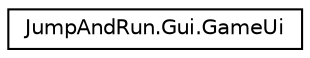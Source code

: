 digraph "Grafische Darstellung der Klassenhierarchie"
{
  edge [fontname="Helvetica",fontsize="10",labelfontname="Helvetica",labelfontsize="10"];
  node [fontname="Helvetica",fontsize="10",shape=record];
  rankdir="LR";
  Node1 [label="JumpAndRun.Gui.GameUi",height=0.2,width=0.4,color="black", fillcolor="white", style="filled",URL="$class_jump_and_run_1_1_gui_1_1_game_ui.html",tooltip="Darstellung des GUI innerhalb des Spieles. "];
}
